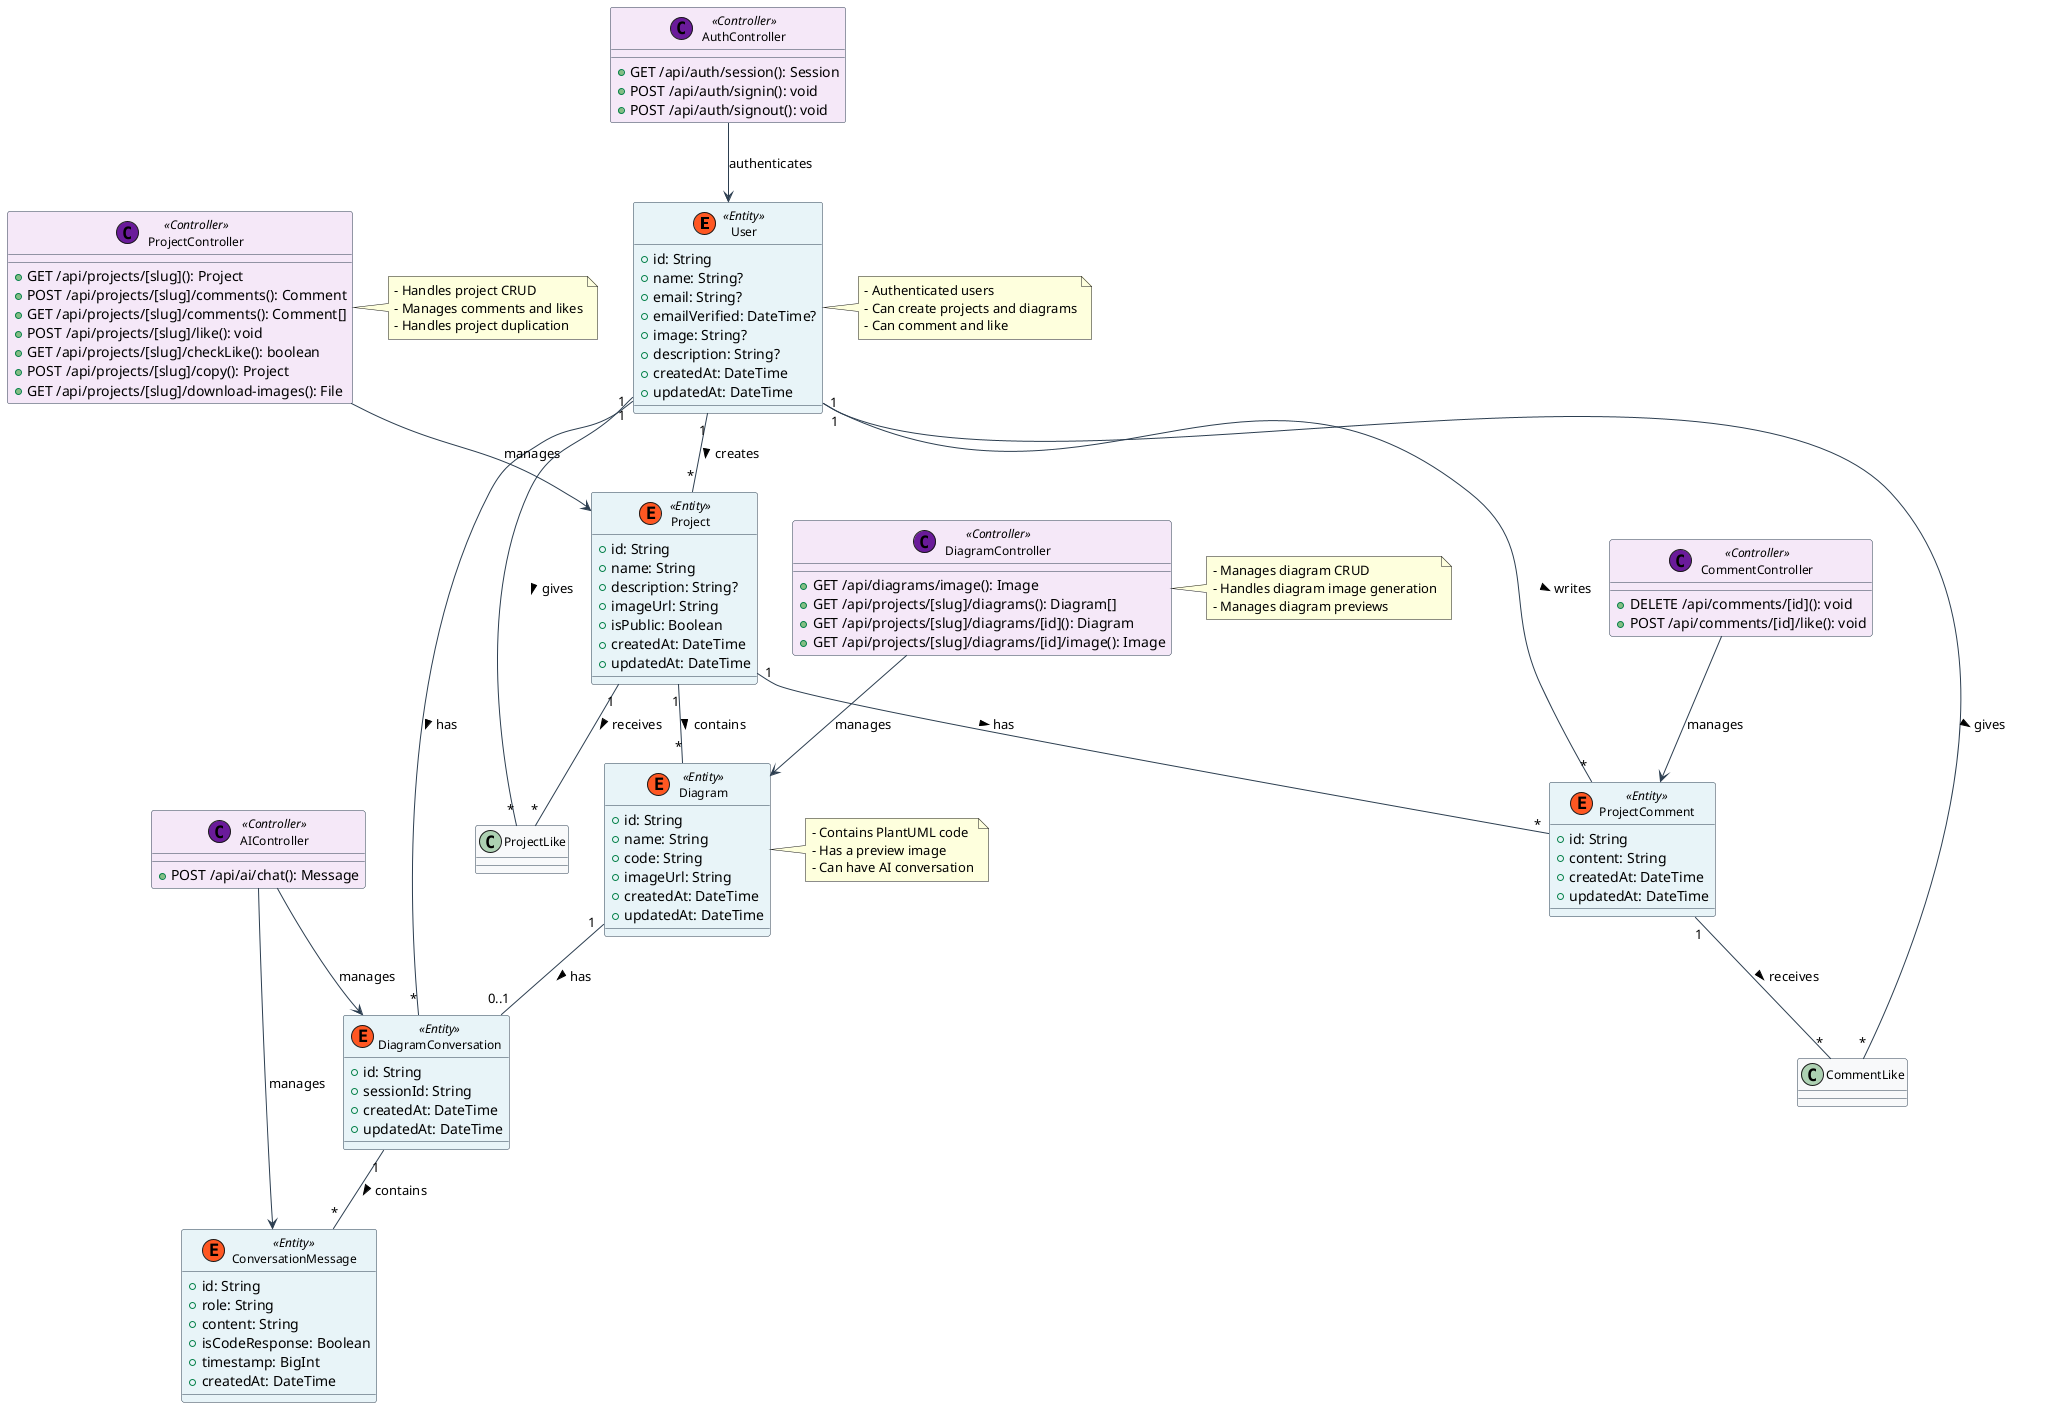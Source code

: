 @startuml
' Enable skinparam for better styling
skinparam class {
    BackgroundColor #F8F9FA
    ArrowColor #2C3E50
    BorderColor #2C3E50
    FontName Arial
    FontSize 12
    FontStyle plain
    BackgroundColor<<Entity>> #E8F4F8
    BackgroundColor<<Controller>> #F5E8F8
    BackgroundColor<<Enum>> #E8F8F0
}

' Define classes based on Prisma models
class User << (E,#FF5722) Entity >> {
  +id: String
  +name: String?
  +email: String?
  +emailVerified: DateTime?
  +image: String?
  +description: String?
  +createdAt: DateTime
  +updatedAt: DateTime
}

class Project << (E,#FF5722) Entity >> {
  +id: String
  +name: String
  +description: String?
  +imageUrl: String
  +isPublic: Boolean
  +createdAt: DateTime
  +updatedAt: DateTime
}

class Diagram << (E,#FF5722) Entity >> {
  +id: String
  +name: String
  +code: String
  +imageUrl: String
  +createdAt: DateTime
  +updatedAt: DateTime
}

class DiagramConversation << (E,#FF5722) Entity >> {
  +id: String
  +sessionId: String
  +createdAt: DateTime
  +updatedAt: DateTime
}

class ConversationMessage << (E,#FF5722) Entity >> {
  +id: String
  +role: String
  +content: String
  +isCodeResponse: Boolean
  +timestamp: BigInt
  +createdAt: DateTime
}

class ProjectComment << (E,#FF5722) Entity >> {
  +id: String
  +content: String
  +createdAt: DateTime
  +updatedAt: DateTime
}

' API Controllers
class ProjectController << (C,#6A1B9A) Controller >> {
  +GET /api/projects/[slug](): Project
  +POST /api/projects/[slug]/comments(): Comment
  +GET /api/projects/[slug]/comments(): Comment[]
  +POST /api/projects/[slug]/like(): void
  +GET /api/projects/[slug]/checkLike(): boolean
  +POST /api/projects/[slug]/copy(): Project
  +GET /api/projects/[slug]/download-images(): File
}

class DiagramController << (C,#6A1B9A) Controller >> {
  +GET /api/diagrams/image(): Image
  +GET /api/projects/[slug]/diagrams(): Diagram[]
  +GET /api/projects/[slug]/diagrams/[id](): Diagram
  +GET /api/projects/[slug]/diagrams/[id]/image(): Image
}

class CommentController << (C,#6A1B9A) Controller >> {
  +DELETE /api/comments/[id](): void
  +POST /api/comments/[id]/like(): void
}

class AIController << (C,#6A1B9A) Controller >> {
  +POST /api/ai/chat(): Message
}

class AuthController << (C,#6A1B9A) Controller >> {
  +GET /api/auth/session(): Session
  +POST /api/auth/signin(): void
  +POST /api/auth/signout(): void
}

' Relationships
User "1" -- "*" Project : creates >
User "1" -- "*" DiagramConversation : has >
User "1" -- "*" ProjectComment : writes >
User "1" -- "*" ProjectLike : gives >
User "1" -- "*" CommentLike : gives >

Project "1" -- "*" Diagram : contains >
Project "1" -- "*" ProjectComment : has >
Project "1" -- "*" ProjectLike : receives >

Diagram "1" -- "0..1" DiagramConversation : has >

DiagramConversation "1" -- "*" ConversationMessage : contains >

ProjectComment "1" -- "*" CommentLike : receives >

' Controller relationships
ProjectController --> Project : manages
DiagramController --> Diagram : manages
CommentController --> ProjectComment : manages
AIController --> DiagramConversation : manages
AIController --> ConversationMessage : manages
AuthController --> User : authenticates

' Notes for clarification
note right of User
  - Authenticated users
  - Can create projects and diagrams
  - Can comment and like
end note

note right of Diagram
  - Contains PlantUML code
  - Has a preview image
  - Can have AI conversation
end note

note right of ProjectController
  - Handles project CRUD
  - Manages comments and likes
  - Handles project duplication
end note

note right of DiagramController
  - Manages diagram CRUD
  - Handles diagram image generation
  - Manages diagram previews
end note

@enduml